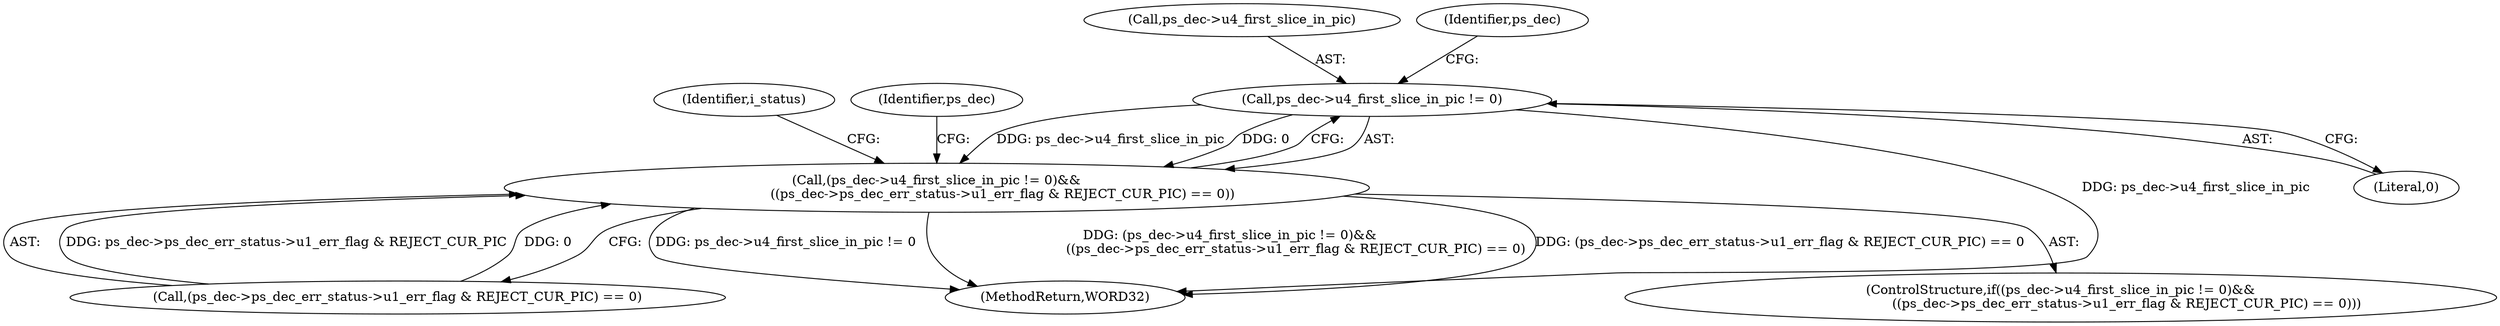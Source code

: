 digraph "1_Android_0b23c81c3dd9ec38f7e6806a3955fed1925541a0_0@del" {
"1000262" [label="(Call,ps_dec->u4_first_slice_in_pic != 0)"];
"1000261" [label="(Call,(ps_dec->u4_first_slice_in_pic != 0)&&\n                                ((ps_dec->ps_dec_err_status->u1_err_flag & REJECT_CUR_PIC) == 0))"];
"1000408" [label="(MethodReturn,WORD32)"];
"1000261" [label="(Call,(ps_dec->u4_first_slice_in_pic != 0)&&\n                                ((ps_dec->ps_dec_err_status->u1_err_flag & REJECT_CUR_PIC) == 0))"];
"1000262" [label="(Call,ps_dec->u4_first_slice_in_pic != 0)"];
"1000284" [label="(Identifier,i_status)"];
"1000263" [label="(Call,ps_dec->u4_first_slice_in_pic)"];
"1000267" [label="(Call,(ps_dec->ps_dec_err_status->u1_err_flag & REJECT_CUR_PIC) == 0)"];
"1000266" [label="(Literal,0)"];
"1000279" [label="(Identifier,ps_dec)"];
"1000271" [label="(Identifier,ps_dec)"];
"1000260" [label="(ControlStructure,if((ps_dec->u4_first_slice_in_pic != 0)&&\n                                ((ps_dec->ps_dec_err_status->u1_err_flag & REJECT_CUR_PIC) == 0)))"];
"1000262" -> "1000261"  [label="AST: "];
"1000262" -> "1000266"  [label="CFG: "];
"1000263" -> "1000262"  [label="AST: "];
"1000266" -> "1000262"  [label="AST: "];
"1000271" -> "1000262"  [label="CFG: "];
"1000261" -> "1000262"  [label="CFG: "];
"1000262" -> "1000408"  [label="DDG: ps_dec->u4_first_slice_in_pic"];
"1000262" -> "1000261"  [label="DDG: ps_dec->u4_first_slice_in_pic"];
"1000262" -> "1000261"  [label="DDG: 0"];
"1000261" -> "1000260"  [label="AST: "];
"1000261" -> "1000267"  [label="CFG: "];
"1000267" -> "1000261"  [label="AST: "];
"1000279" -> "1000261"  [label="CFG: "];
"1000284" -> "1000261"  [label="CFG: "];
"1000261" -> "1000408"  [label="DDG: (ps_dec->ps_dec_err_status->u1_err_flag & REJECT_CUR_PIC) == 0"];
"1000261" -> "1000408"  [label="DDG: ps_dec->u4_first_slice_in_pic != 0"];
"1000261" -> "1000408"  [label="DDG: (ps_dec->u4_first_slice_in_pic != 0)&&\n                                ((ps_dec->ps_dec_err_status->u1_err_flag & REJECT_CUR_PIC) == 0)"];
"1000267" -> "1000261"  [label="DDG: ps_dec->ps_dec_err_status->u1_err_flag & REJECT_CUR_PIC"];
"1000267" -> "1000261"  [label="DDG: 0"];
}
